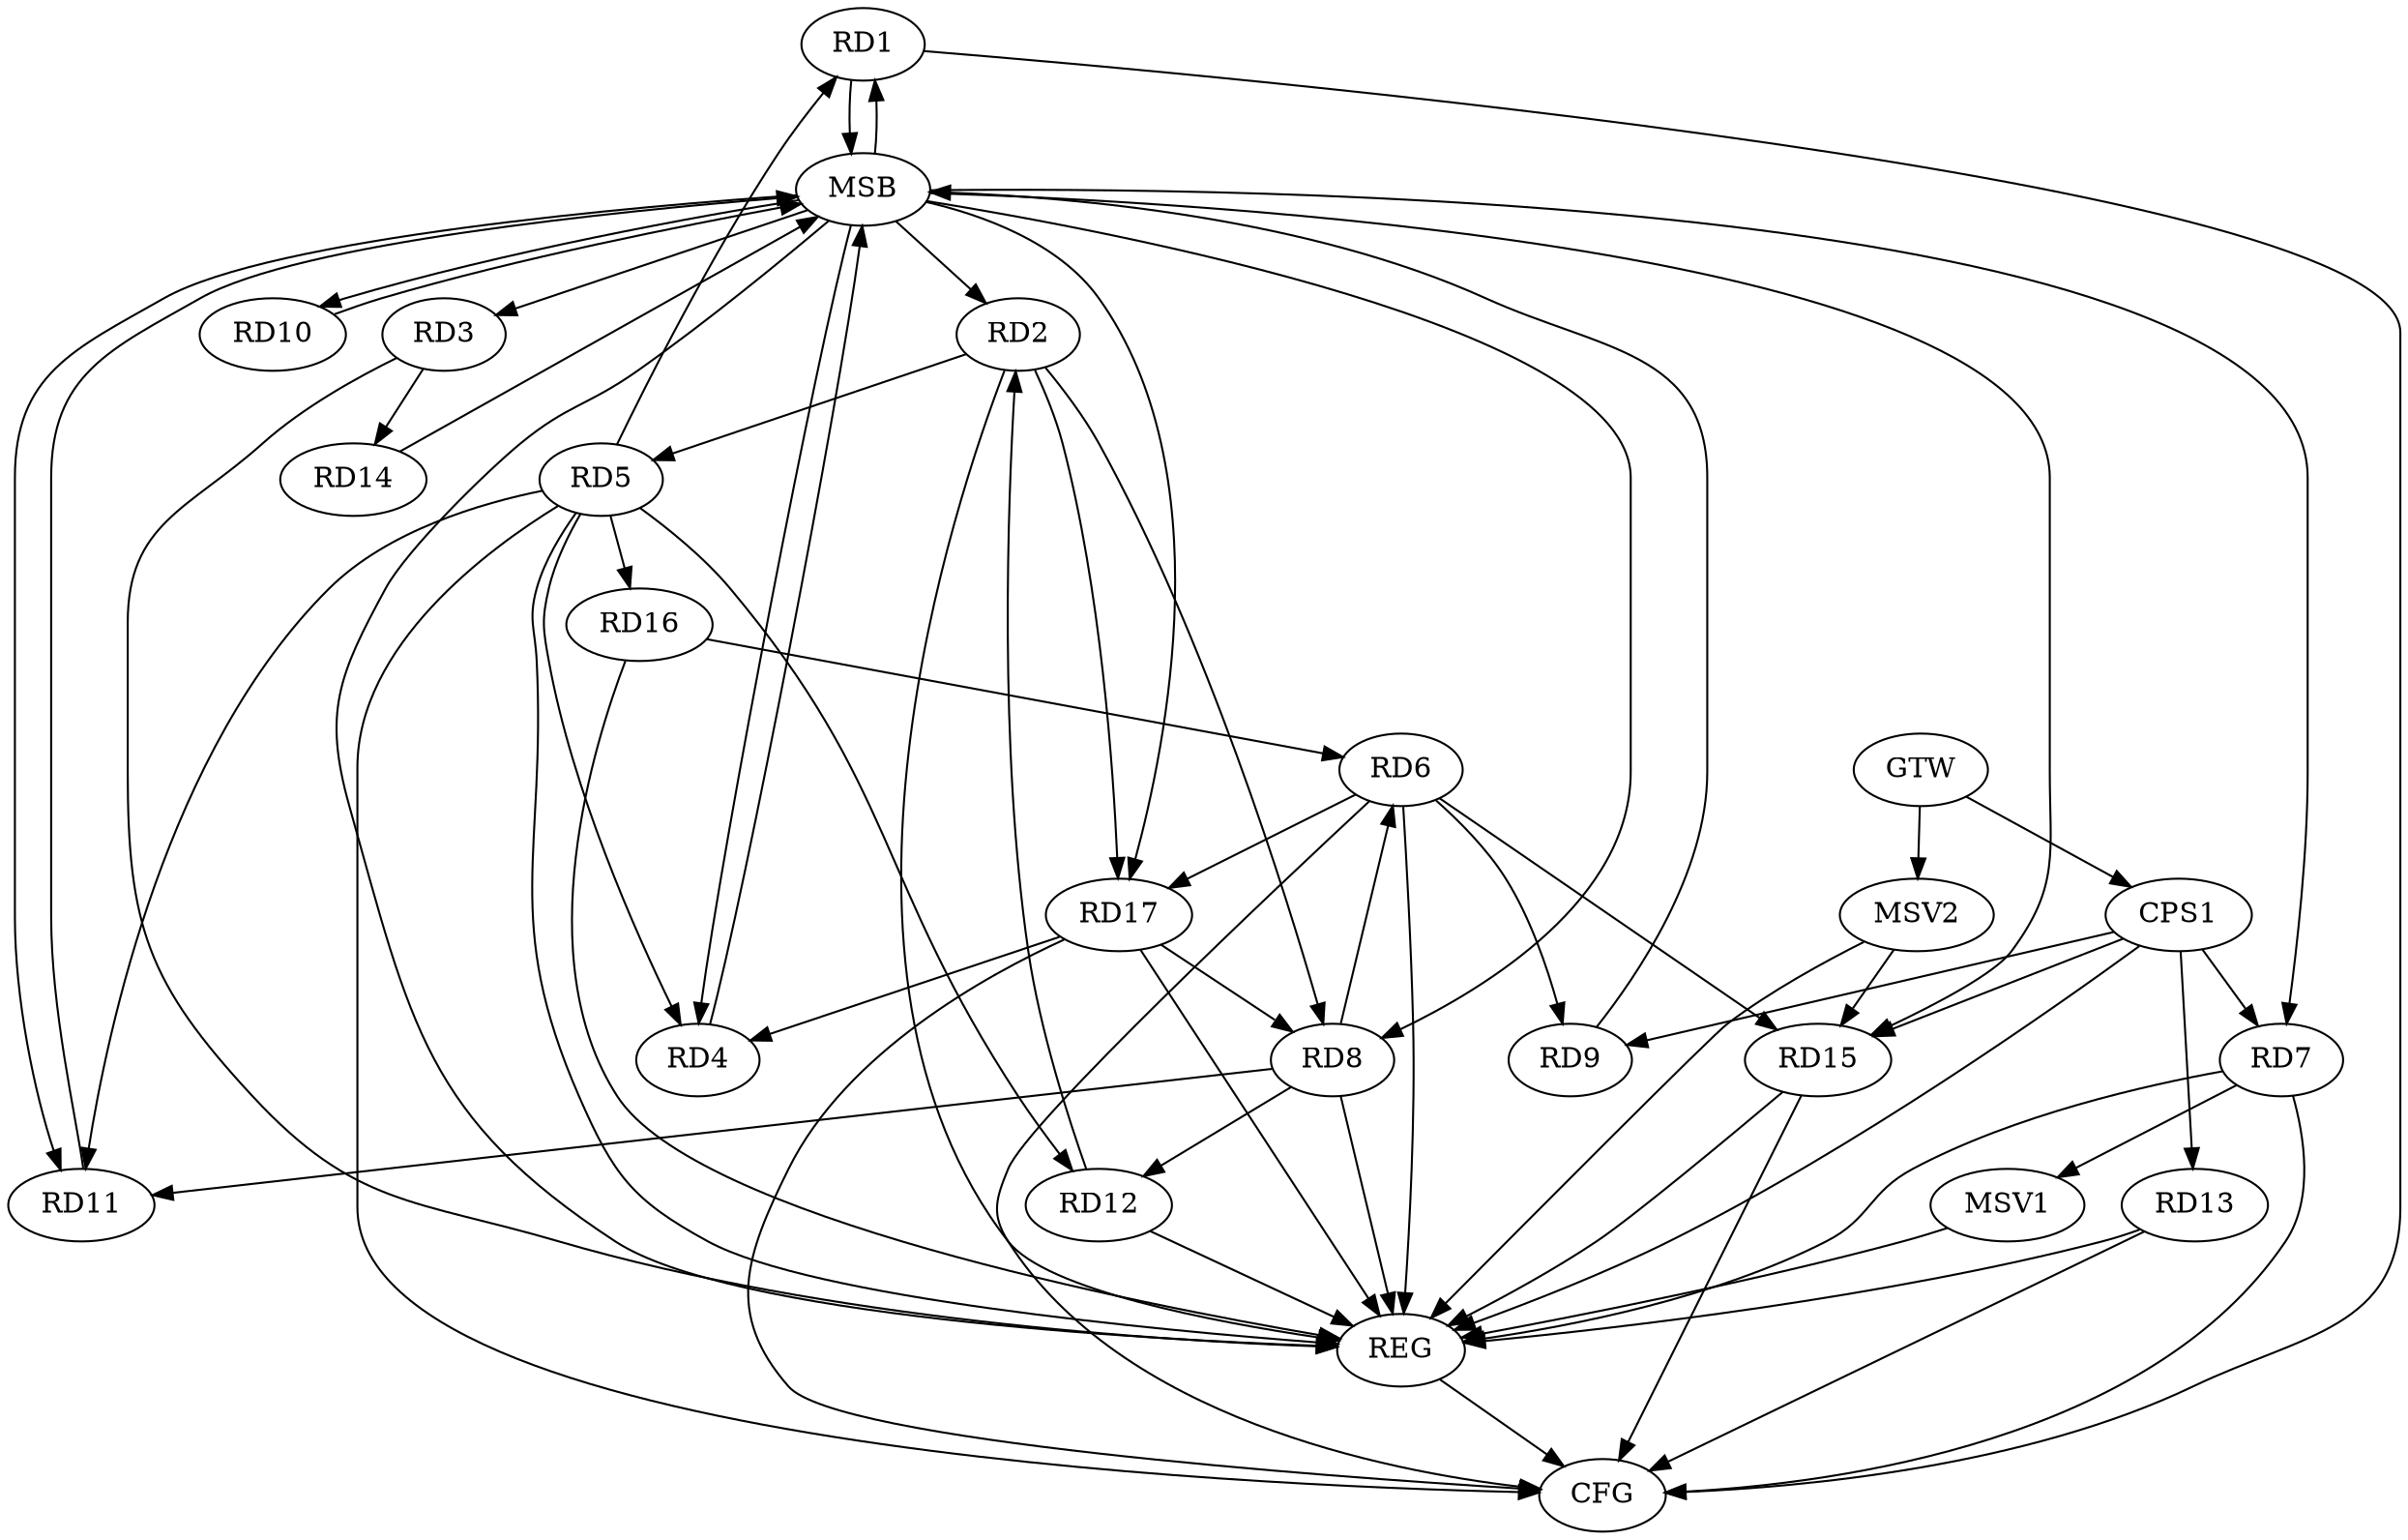 strict digraph G {
  RD1 [ label="RD1" ];
  RD2 [ label="RD2" ];
  RD3 [ label="RD3" ];
  RD4 [ label="RD4" ];
  RD5 [ label="RD5" ];
  RD6 [ label="RD6" ];
  RD7 [ label="RD7" ];
  RD8 [ label="RD8" ];
  RD9 [ label="RD9" ];
  RD10 [ label="RD10" ];
  RD11 [ label="RD11" ];
  RD12 [ label="RD12" ];
  RD13 [ label="RD13" ];
  RD14 [ label="RD14" ];
  RD15 [ label="RD15" ];
  RD16 [ label="RD16" ];
  RD17 [ label="RD17" ];
  CPS1 [ label="CPS1" ];
  GTW [ label="GTW" ];
  REG [ label="REG" ];
  MSB [ label="MSB" ];
  CFG [ label="CFG" ];
  MSV1 [ label="MSV1" ];
  MSV2 [ label="MSV2" ];
  RD2 -> RD5;
  RD2 -> RD8;
  RD12 -> RD2;
  RD2 -> RD17;
  RD3 -> RD14;
  RD5 -> RD4;
  RD17 -> RD4;
  RD5 -> RD11;
  RD5 -> RD12;
  RD5 -> RD16;
  RD8 -> RD6;
  RD6 -> RD9;
  RD6 -> RD15;
  RD16 -> RD6;
  RD6 -> RD17;
  RD8 -> RD11;
  RD8 -> RD12;
  RD17 -> RD8;
  CPS1 -> RD7;
  CPS1 -> RD9;
  CPS1 -> RD13;
  CPS1 -> RD15;
  GTW -> CPS1;
  RD2 -> REG;
  RD3 -> REG;
  RD5 -> REG;
  RD6 -> REG;
  RD7 -> REG;
  RD8 -> REG;
  RD12 -> REG;
  RD13 -> REG;
  RD15 -> REG;
  RD16 -> REG;
  RD17 -> REG;
  CPS1 -> REG;
  RD1 -> MSB;
  MSB -> RD10;
  MSB -> REG;
  RD4 -> MSB;
  MSB -> RD8;
  MSB -> RD17;
  RD9 -> MSB;
  RD10 -> MSB;
  MSB -> RD4;
  MSB -> RD11;
  MSB -> RD15;
  RD11 -> MSB;
  MSB -> RD3;
  RD14 -> MSB;
  MSB -> RD1;
  MSB -> RD2;
  MSB -> RD7;
  RD1 -> CFG;
  RD13 -> CFG;
  RD17 -> CFG;
  RD15 -> CFG;
  RD7 -> CFG;
  RD5 -> CFG;
  RD6 -> CFG;
  REG -> CFG;
  RD5 -> RD1;
  RD7 -> MSV1;
  MSV1 -> REG;
  MSV2 -> RD15;
  GTW -> MSV2;
  MSV2 -> REG;
}
